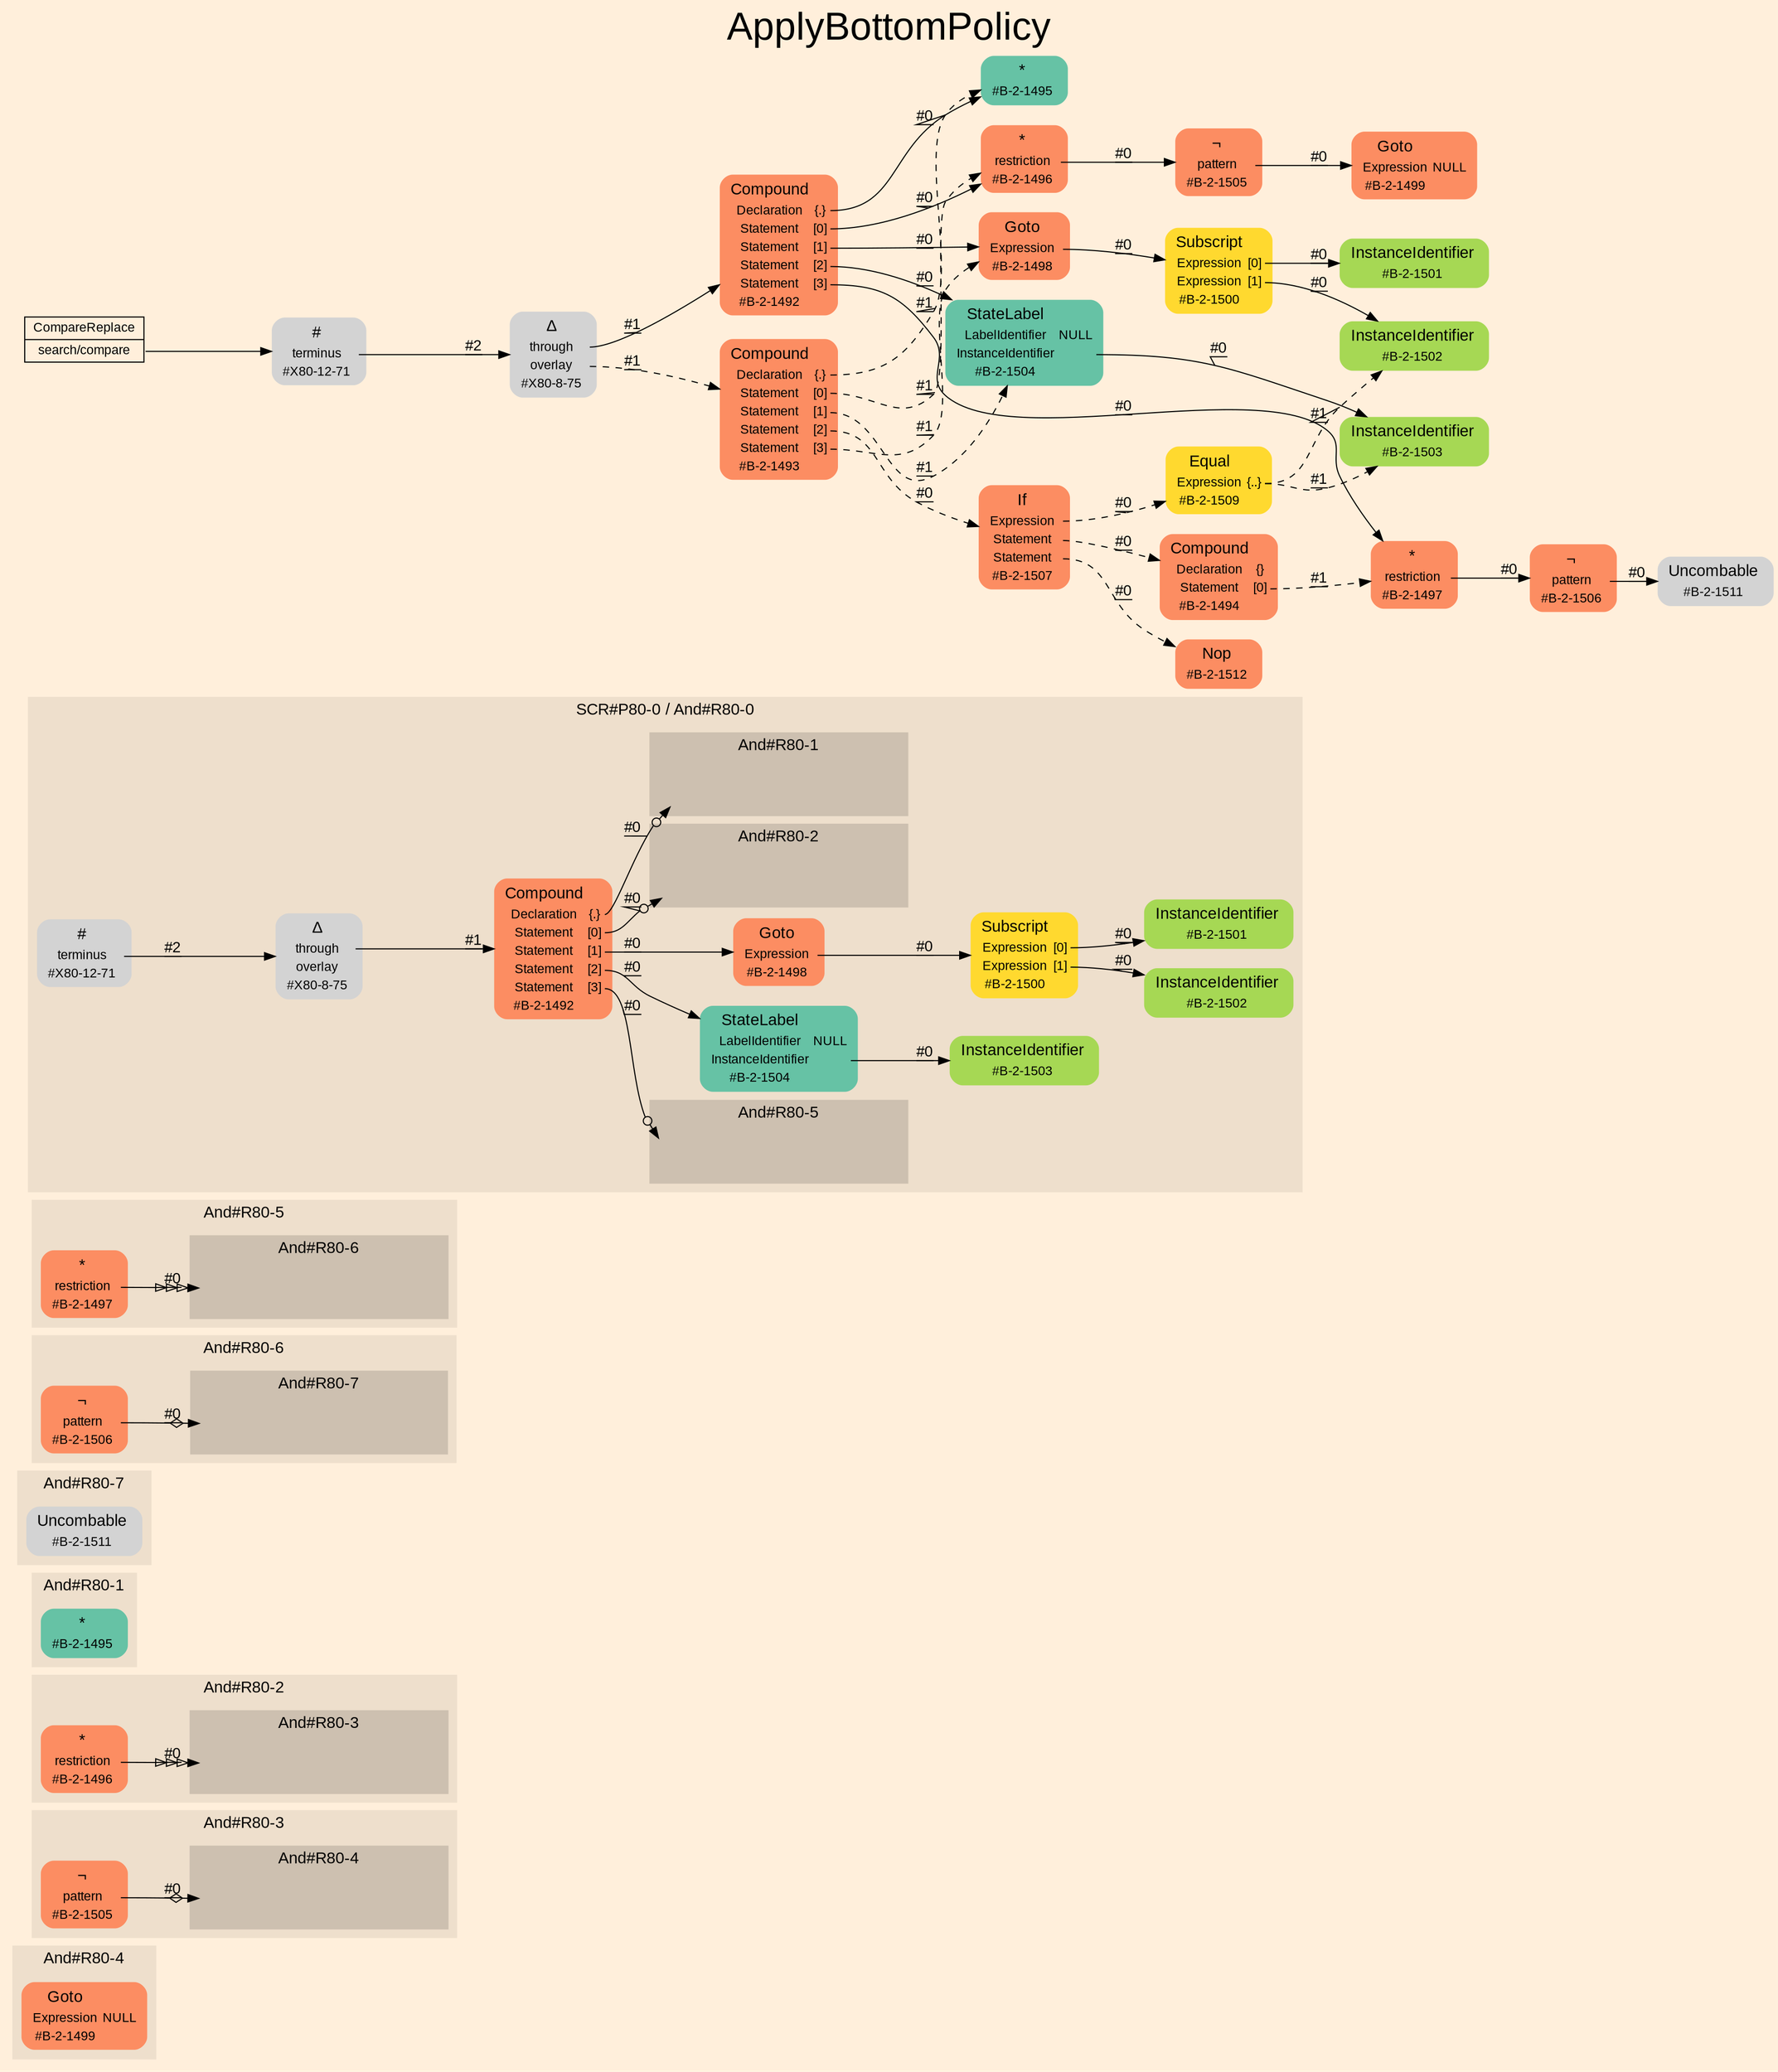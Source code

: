 digraph "ApplyBottomPolicy" {
label = "ApplyBottomPolicy"
labelloc = t
fontsize = "36"
graph [
    rankdir = "LR"
    ranksep = 0.3
    bgcolor = antiquewhite1
    color = black
    fontcolor = black
    fontname = "Arial"
];
node [
    fontname = "Arial"
];
edge [
    fontname = "Arial"
];

// -------------------- figure And#R80-4 --------------------
// -------- region And#R80-4 ----------
subgraph "clusterAnd#R80-4" {
    label = "And#R80-4"
    style = "filled"
    color = antiquewhite2
    fontsize = "15"
    "And#R80-4/#B-2-1499" [
        // -------- block And#R80-4/#B-2-1499 ----------
        shape = "plaintext"
        fillcolor = "/set28/2"
        label = <<TABLE BORDER="0" CELLBORDER="0" CELLSPACING="0">
         <TR><TD><FONT POINT-SIZE="15.0">Goto</FONT></TD><TD></TD></TR>
         <TR><TD>Expression</TD><TD PORT="port0">NULL</TD></TR>
         <TR><TD>#B-2-1499</TD><TD PORT="port1"></TD></TR>
        </TABLE>>
        style = "rounded,filled"
        fontsize = "12"
    ];
    
}


// -------------------- figure And#R80-3 --------------------
// -------- region And#R80-3 ----------
subgraph "clusterAnd#R80-3" {
    label = "And#R80-3"
    style = "filled"
    color = antiquewhite2
    fontsize = "15"
    "And#R80-3/#B-2-1505" [
        // -------- block And#R80-3/#B-2-1505 ----------
        shape = "plaintext"
        fillcolor = "/set28/2"
        label = <<TABLE BORDER="0" CELLBORDER="0" CELLSPACING="0">
         <TR><TD><FONT POINT-SIZE="15.0">¬</FONT></TD><TD></TD></TR>
         <TR><TD>pattern</TD><TD PORT="port0"></TD></TR>
         <TR><TD>#B-2-1505</TD><TD PORT="port1"></TD></TR>
        </TABLE>>
        style = "rounded,filled"
        fontsize = "12"
    ];
    
    // -------- region And#R80-3/And#R80-4 ----------
    subgraph "clusterAnd#R80-3/And#R80-4" {
        label = "And#R80-4"
        style = "filled"
        color = antiquewhite3
        fontsize = "15"
        "And#R80-3/And#R80-4/#B-2-1499" [
            // -------- block And#R80-3/And#R80-4/#B-2-1499 ----------
            shape = none
            fillcolor = "/set28/2"
            style = "invisible"
        ];
        
    }
    
}

"And#R80-3/#B-2-1505":port0 -> "And#R80-3/And#R80-4/#B-2-1499" [
    arrowhead="normalnoneodiamond"
    label = "#0"
    decorate = true
    color = black
    fontcolor = black
];


// -------------------- figure And#R80-2 --------------------
// -------- region And#R80-2 ----------
subgraph "clusterAnd#R80-2" {
    label = "And#R80-2"
    style = "filled"
    color = antiquewhite2
    fontsize = "15"
    "And#R80-2/#B-2-1496" [
        // -------- block And#R80-2/#B-2-1496 ----------
        shape = "plaintext"
        fillcolor = "/set28/2"
        label = <<TABLE BORDER="0" CELLBORDER="0" CELLSPACING="0">
         <TR><TD><FONT POINT-SIZE="15.0">*</FONT></TD><TD></TD></TR>
         <TR><TD>restriction</TD><TD PORT="port0"></TD></TR>
         <TR><TD>#B-2-1496</TD><TD PORT="port1"></TD></TR>
        </TABLE>>
        style = "rounded,filled"
        fontsize = "12"
    ];
    
    // -------- region And#R80-2/And#R80-3 ----------
    subgraph "clusterAnd#R80-2/And#R80-3" {
        label = "And#R80-3"
        style = "filled"
        color = antiquewhite3
        fontsize = "15"
        "And#R80-2/And#R80-3/#B-2-1505" [
            // -------- block And#R80-2/And#R80-3/#B-2-1505 ----------
            shape = none
            fillcolor = "/set28/2"
            style = "invisible"
        ];
        
    }
    
}

"And#R80-2/#B-2-1496":port0 -> "And#R80-2/And#R80-3/#B-2-1505" [
    arrowhead="normalonormalonormalonormal"
    label = "#0"
    decorate = true
    color = black
    fontcolor = black
];


// -------------------- figure And#R80-1 --------------------
// -------- region And#R80-1 ----------
subgraph "clusterAnd#R80-1" {
    label = "And#R80-1"
    style = "filled"
    color = antiquewhite2
    fontsize = "15"
    "And#R80-1/#B-2-1495" [
        // -------- block And#R80-1/#B-2-1495 ----------
        shape = "plaintext"
        fillcolor = "/set28/1"
        label = <<TABLE BORDER="0" CELLBORDER="0" CELLSPACING="0">
         <TR><TD><FONT POINT-SIZE="15.0">*</FONT></TD><TD></TD></TR>
         <TR><TD>#B-2-1495</TD><TD PORT="port0"></TD></TR>
        </TABLE>>
        style = "rounded,filled"
        fontsize = "12"
    ];
    
}


// -------------------- figure And#R80-7 --------------------
// -------- region And#R80-7 ----------
subgraph "clusterAnd#R80-7" {
    label = "And#R80-7"
    style = "filled"
    color = antiquewhite2
    fontsize = "15"
    "And#R80-7/#B-2-1511" [
        // -------- block And#R80-7/#B-2-1511 ----------
        shape = "plaintext"
        label = <<TABLE BORDER="0" CELLBORDER="0" CELLSPACING="0">
         <TR><TD><FONT POINT-SIZE="15.0">Uncombable</FONT></TD><TD></TD></TR>
         <TR><TD>#B-2-1511</TD><TD PORT="port0"></TD></TR>
        </TABLE>>
        style = "rounded,filled"
        fontsize = "12"
    ];
    
}


// -------------------- figure And#R80-6 --------------------
// -------- region And#R80-6 ----------
subgraph "clusterAnd#R80-6" {
    label = "And#R80-6"
    style = "filled"
    color = antiquewhite2
    fontsize = "15"
    "And#R80-6/#B-2-1506" [
        // -------- block And#R80-6/#B-2-1506 ----------
        shape = "plaintext"
        fillcolor = "/set28/2"
        label = <<TABLE BORDER="0" CELLBORDER="0" CELLSPACING="0">
         <TR><TD><FONT POINT-SIZE="15.0">¬</FONT></TD><TD></TD></TR>
         <TR><TD>pattern</TD><TD PORT="port0"></TD></TR>
         <TR><TD>#B-2-1506</TD><TD PORT="port1"></TD></TR>
        </TABLE>>
        style = "rounded,filled"
        fontsize = "12"
    ];
    
    // -------- region And#R80-6/And#R80-7 ----------
    subgraph "clusterAnd#R80-6/And#R80-7" {
        label = "And#R80-7"
        style = "filled"
        color = antiquewhite3
        fontsize = "15"
        "And#R80-6/And#R80-7/#B-2-1511" [
            // -------- block And#R80-6/And#R80-7/#B-2-1511 ----------
            shape = none
            style = "invisible"
        ];
        
    }
    
}

"And#R80-6/#B-2-1506":port0 -> "And#R80-6/And#R80-7/#B-2-1511" [
    arrowhead="normalnoneodiamond"
    label = "#0"
    decorate = true
    color = black
    fontcolor = black
];


// -------------------- figure And#R80-5 --------------------
// -------- region And#R80-5 ----------
subgraph "clusterAnd#R80-5" {
    label = "And#R80-5"
    style = "filled"
    color = antiquewhite2
    fontsize = "15"
    "And#R80-5/#B-2-1497" [
        // -------- block And#R80-5/#B-2-1497 ----------
        shape = "plaintext"
        fillcolor = "/set28/2"
        label = <<TABLE BORDER="0" CELLBORDER="0" CELLSPACING="0">
         <TR><TD><FONT POINT-SIZE="15.0">*</FONT></TD><TD></TD></TR>
         <TR><TD>restriction</TD><TD PORT="port0"></TD></TR>
         <TR><TD>#B-2-1497</TD><TD PORT="port1"></TD></TR>
        </TABLE>>
        style = "rounded,filled"
        fontsize = "12"
    ];
    
    // -------- region And#R80-5/And#R80-6 ----------
    subgraph "clusterAnd#R80-5/And#R80-6" {
        label = "And#R80-6"
        style = "filled"
        color = antiquewhite3
        fontsize = "15"
        "And#R80-5/And#R80-6/#B-2-1506" [
            // -------- block And#R80-5/And#R80-6/#B-2-1506 ----------
            shape = none
            fillcolor = "/set28/2"
            style = "invisible"
        ];
        
    }
    
}

"And#R80-5/#B-2-1497":port0 -> "And#R80-5/And#R80-6/#B-2-1506" [
    arrowhead="normalonormalonormalonormal"
    label = "#0"
    decorate = true
    color = black
    fontcolor = black
];


// -------------------- figure And#R80-0 --------------------
// -------- region And#R80-0 ----------
subgraph "clusterAnd#R80-0" {
    label = "SCR#P80-0 / And#R80-0"
    style = "filled"
    color = antiquewhite2
    fontsize = "15"
    "And#R80-0/#B-2-1502" [
        // -------- block And#R80-0/#B-2-1502 ----------
        shape = "plaintext"
        fillcolor = "/set28/5"
        label = <<TABLE BORDER="0" CELLBORDER="0" CELLSPACING="0">
         <TR><TD><FONT POINT-SIZE="15.0">InstanceIdentifier</FONT></TD><TD></TD></TR>
         <TR><TD>#B-2-1502</TD><TD PORT="port0"></TD></TR>
        </TABLE>>
        style = "rounded,filled"
        fontsize = "12"
    ];
    
    "And#R80-0/#X80-12-71" [
        // -------- block And#R80-0/#X80-12-71 ----------
        shape = "plaintext"
        label = <<TABLE BORDER="0" CELLBORDER="0" CELLSPACING="0">
         <TR><TD><FONT POINT-SIZE="15.0">#</FONT></TD><TD></TD></TR>
         <TR><TD>terminus</TD><TD PORT="port0"></TD></TR>
         <TR><TD>#X80-12-71</TD><TD PORT="port1"></TD></TR>
        </TABLE>>
        style = "rounded,filled"
        fontsize = "12"
    ];
    
    "And#R80-0/#B-2-1500" [
        // -------- block And#R80-0/#B-2-1500 ----------
        shape = "plaintext"
        fillcolor = "/set28/6"
        label = <<TABLE BORDER="0" CELLBORDER="0" CELLSPACING="0">
         <TR><TD><FONT POINT-SIZE="15.0">Subscript</FONT></TD><TD></TD></TR>
         <TR><TD>Expression</TD><TD PORT="port0">[0]</TD></TR>
         <TR><TD>Expression</TD><TD PORT="port1">[1]</TD></TR>
         <TR><TD>#B-2-1500</TD><TD PORT="port2"></TD></TR>
        </TABLE>>
        style = "rounded,filled"
        fontsize = "12"
    ];
    
    "And#R80-0/#X80-8-75" [
        // -------- block And#R80-0/#X80-8-75 ----------
        shape = "plaintext"
        label = <<TABLE BORDER="0" CELLBORDER="0" CELLSPACING="0">
         <TR><TD><FONT POINT-SIZE="15.0">Δ</FONT></TD><TD></TD></TR>
         <TR><TD>through</TD><TD PORT="port0"></TD></TR>
         <TR><TD>overlay</TD><TD PORT="port1"></TD></TR>
         <TR><TD>#X80-8-75</TD><TD PORT="port2"></TD></TR>
        </TABLE>>
        style = "rounded,filled"
        fontsize = "12"
    ];
    
    "And#R80-0/#B-2-1492" [
        // -------- block And#R80-0/#B-2-1492 ----------
        shape = "plaintext"
        fillcolor = "/set28/2"
        label = <<TABLE BORDER="0" CELLBORDER="0" CELLSPACING="0">
         <TR><TD><FONT POINT-SIZE="15.0">Compound</FONT></TD><TD></TD></TR>
         <TR><TD>Declaration</TD><TD PORT="port0">{.}</TD></TR>
         <TR><TD>Statement</TD><TD PORT="port1">[0]</TD></TR>
         <TR><TD>Statement</TD><TD PORT="port2">[1]</TD></TR>
         <TR><TD>Statement</TD><TD PORT="port3">[2]</TD></TR>
         <TR><TD>Statement</TD><TD PORT="port4">[3]</TD></TR>
         <TR><TD>#B-2-1492</TD><TD PORT="port5"></TD></TR>
        </TABLE>>
        style = "rounded,filled"
        fontsize = "12"
    ];
    
    "And#R80-0/#B-2-1504" [
        // -------- block And#R80-0/#B-2-1504 ----------
        shape = "plaintext"
        fillcolor = "/set28/1"
        label = <<TABLE BORDER="0" CELLBORDER="0" CELLSPACING="0">
         <TR><TD><FONT POINT-SIZE="15.0">StateLabel</FONT></TD><TD></TD></TR>
         <TR><TD>LabelIdentifier</TD><TD PORT="port0">NULL</TD></TR>
         <TR><TD>InstanceIdentifier</TD><TD PORT="port1"></TD></TR>
         <TR><TD>#B-2-1504</TD><TD PORT="port2"></TD></TR>
        </TABLE>>
        style = "rounded,filled"
        fontsize = "12"
    ];
    
    "And#R80-0/#B-2-1501" [
        // -------- block And#R80-0/#B-2-1501 ----------
        shape = "plaintext"
        fillcolor = "/set28/5"
        label = <<TABLE BORDER="0" CELLBORDER="0" CELLSPACING="0">
         <TR><TD><FONT POINT-SIZE="15.0">InstanceIdentifier</FONT></TD><TD></TD></TR>
         <TR><TD>#B-2-1501</TD><TD PORT="port0"></TD></TR>
        </TABLE>>
        style = "rounded,filled"
        fontsize = "12"
    ];
    
    "And#R80-0/#B-2-1498" [
        // -------- block And#R80-0/#B-2-1498 ----------
        shape = "plaintext"
        fillcolor = "/set28/2"
        label = <<TABLE BORDER="0" CELLBORDER="0" CELLSPACING="0">
         <TR><TD><FONT POINT-SIZE="15.0">Goto</FONT></TD><TD></TD></TR>
         <TR><TD>Expression</TD><TD PORT="port0"></TD></TR>
         <TR><TD>#B-2-1498</TD><TD PORT="port1"></TD></TR>
        </TABLE>>
        style = "rounded,filled"
        fontsize = "12"
    ];
    
    "And#R80-0/#B-2-1503" [
        // -------- block And#R80-0/#B-2-1503 ----------
        shape = "plaintext"
        fillcolor = "/set28/5"
        label = <<TABLE BORDER="0" CELLBORDER="0" CELLSPACING="0">
         <TR><TD><FONT POINT-SIZE="15.0">InstanceIdentifier</FONT></TD><TD></TD></TR>
         <TR><TD>#B-2-1503</TD><TD PORT="port0"></TD></TR>
        </TABLE>>
        style = "rounded,filled"
        fontsize = "12"
    ];
    
    // -------- region And#R80-0/And#R80-1 ----------
    subgraph "clusterAnd#R80-0/And#R80-1" {
        label = "And#R80-1"
        style = "filled"
        color = antiquewhite3
        fontsize = "15"
        "And#R80-0/And#R80-1/#B-2-1495" [
            // -------- block And#R80-0/And#R80-1/#B-2-1495 ----------
            shape = none
            fillcolor = "/set28/1"
            style = "invisible"
        ];
        
    }
    
    // -------- region And#R80-0/And#R80-2 ----------
    subgraph "clusterAnd#R80-0/And#R80-2" {
        label = "And#R80-2"
        style = "filled"
        color = antiquewhite3
        fontsize = "15"
        "And#R80-0/And#R80-2/#B-2-1496" [
            // -------- block And#R80-0/And#R80-2/#B-2-1496 ----------
            shape = none
            fillcolor = "/set28/2"
            style = "invisible"
        ];
        
    }
    
    // -------- region And#R80-0/And#R80-5 ----------
    subgraph "clusterAnd#R80-0/And#R80-5" {
        label = "And#R80-5"
        style = "filled"
        color = antiquewhite3
        fontsize = "15"
        "And#R80-0/And#R80-5/#B-2-1497" [
            // -------- block And#R80-0/And#R80-5/#B-2-1497 ----------
            shape = none
            fillcolor = "/set28/2"
            style = "invisible"
        ];
        
    }
    
}

"And#R80-0/#X80-12-71":port0 -> "And#R80-0/#X80-8-75" [
    label = "#2"
    decorate = true
    color = black
    fontcolor = black
];

"And#R80-0/#B-2-1500":port0 -> "And#R80-0/#B-2-1501" [
    label = "#0"
    decorate = true
    color = black
    fontcolor = black
];

"And#R80-0/#B-2-1500":port1 -> "And#R80-0/#B-2-1502" [
    label = "#0"
    decorate = true
    color = black
    fontcolor = black
];

"And#R80-0/#X80-8-75":port0 -> "And#R80-0/#B-2-1492" [
    label = "#1"
    decorate = true
    color = black
    fontcolor = black
];

"And#R80-0/#B-2-1492":port0 -> "And#R80-0/And#R80-1/#B-2-1495" [
    arrowhead="normalnoneodot"
    label = "#0"
    decorate = true
    color = black
    fontcolor = black
];

"And#R80-0/#B-2-1492":port1 -> "And#R80-0/And#R80-2/#B-2-1496" [
    arrowhead="normalnoneodot"
    label = "#0"
    decorate = true
    color = black
    fontcolor = black
];

"And#R80-0/#B-2-1492":port2 -> "And#R80-0/#B-2-1498" [
    label = "#0"
    decorate = true
    color = black
    fontcolor = black
];

"And#R80-0/#B-2-1492":port3 -> "And#R80-0/#B-2-1504" [
    label = "#0"
    decorate = true
    color = black
    fontcolor = black
];

"And#R80-0/#B-2-1492":port4 -> "And#R80-0/And#R80-5/#B-2-1497" [
    arrowhead="normalnoneodot"
    label = "#0"
    decorate = true
    color = black
    fontcolor = black
];

"And#R80-0/#B-2-1504":port1 -> "And#R80-0/#B-2-1503" [
    label = "#0"
    decorate = true
    color = black
    fontcolor = black
];

"And#R80-0/#B-2-1498":port0 -> "And#R80-0/#B-2-1500" [
    label = "#0"
    decorate = true
    color = black
    fontcolor = black
];


// -------------------- transformation figure --------------------
"CR#X80-10-80" [
    // -------- block CR#X80-10-80 ----------
    shape = "record"
    fillcolor = antiquewhite1
    label = "<fixed> CompareReplace | <port0> search/compare"
    style = "filled"
    fontsize = "12"
    color = black
    fontcolor = black
];

"#X80-12-71" [
    // -------- block #X80-12-71 ----------
    shape = "plaintext"
    label = <<TABLE BORDER="0" CELLBORDER="0" CELLSPACING="0">
     <TR><TD><FONT POINT-SIZE="15.0">#</FONT></TD><TD></TD></TR>
     <TR><TD>terminus</TD><TD PORT="port0"></TD></TR>
     <TR><TD>#X80-12-71</TD><TD PORT="port1"></TD></TR>
    </TABLE>>
    style = "rounded,filled"
    fontsize = "12"
];

"#X80-8-75" [
    // -------- block #X80-8-75 ----------
    shape = "plaintext"
    label = <<TABLE BORDER="0" CELLBORDER="0" CELLSPACING="0">
     <TR><TD><FONT POINT-SIZE="15.0">Δ</FONT></TD><TD></TD></TR>
     <TR><TD>through</TD><TD PORT="port0"></TD></TR>
     <TR><TD>overlay</TD><TD PORT="port1"></TD></TR>
     <TR><TD>#X80-8-75</TD><TD PORT="port2"></TD></TR>
    </TABLE>>
    style = "rounded,filled"
    fontsize = "12"
];

"#B-2-1492" [
    // -------- block #B-2-1492 ----------
    shape = "plaintext"
    fillcolor = "/set28/2"
    label = <<TABLE BORDER="0" CELLBORDER="0" CELLSPACING="0">
     <TR><TD><FONT POINT-SIZE="15.0">Compound</FONT></TD><TD></TD></TR>
     <TR><TD>Declaration</TD><TD PORT="port0">{.}</TD></TR>
     <TR><TD>Statement</TD><TD PORT="port1">[0]</TD></TR>
     <TR><TD>Statement</TD><TD PORT="port2">[1]</TD></TR>
     <TR><TD>Statement</TD><TD PORT="port3">[2]</TD></TR>
     <TR><TD>Statement</TD><TD PORT="port4">[3]</TD></TR>
     <TR><TD>#B-2-1492</TD><TD PORT="port5"></TD></TR>
    </TABLE>>
    style = "rounded,filled"
    fontsize = "12"
];

"#B-2-1495" [
    // -------- block #B-2-1495 ----------
    shape = "plaintext"
    fillcolor = "/set28/1"
    label = <<TABLE BORDER="0" CELLBORDER="0" CELLSPACING="0">
     <TR><TD><FONT POINT-SIZE="15.0">*</FONT></TD><TD></TD></TR>
     <TR><TD>#B-2-1495</TD><TD PORT="port0"></TD></TR>
    </TABLE>>
    style = "rounded,filled"
    fontsize = "12"
];

"#B-2-1496" [
    // -------- block #B-2-1496 ----------
    shape = "plaintext"
    fillcolor = "/set28/2"
    label = <<TABLE BORDER="0" CELLBORDER="0" CELLSPACING="0">
     <TR><TD><FONT POINT-SIZE="15.0">*</FONT></TD><TD></TD></TR>
     <TR><TD>restriction</TD><TD PORT="port0"></TD></TR>
     <TR><TD>#B-2-1496</TD><TD PORT="port1"></TD></TR>
    </TABLE>>
    style = "rounded,filled"
    fontsize = "12"
];

"#B-2-1505" [
    // -------- block #B-2-1505 ----------
    shape = "plaintext"
    fillcolor = "/set28/2"
    label = <<TABLE BORDER="0" CELLBORDER="0" CELLSPACING="0">
     <TR><TD><FONT POINT-SIZE="15.0">¬</FONT></TD><TD></TD></TR>
     <TR><TD>pattern</TD><TD PORT="port0"></TD></TR>
     <TR><TD>#B-2-1505</TD><TD PORT="port1"></TD></TR>
    </TABLE>>
    style = "rounded,filled"
    fontsize = "12"
];

"#B-2-1499" [
    // -------- block #B-2-1499 ----------
    shape = "plaintext"
    fillcolor = "/set28/2"
    label = <<TABLE BORDER="0" CELLBORDER="0" CELLSPACING="0">
     <TR><TD><FONT POINT-SIZE="15.0">Goto</FONT></TD><TD></TD></TR>
     <TR><TD>Expression</TD><TD PORT="port0">NULL</TD></TR>
     <TR><TD>#B-2-1499</TD><TD PORT="port1"></TD></TR>
    </TABLE>>
    style = "rounded,filled"
    fontsize = "12"
];

"#B-2-1498" [
    // -------- block #B-2-1498 ----------
    shape = "plaintext"
    fillcolor = "/set28/2"
    label = <<TABLE BORDER="0" CELLBORDER="0" CELLSPACING="0">
     <TR><TD><FONT POINT-SIZE="15.0">Goto</FONT></TD><TD></TD></TR>
     <TR><TD>Expression</TD><TD PORT="port0"></TD></TR>
     <TR><TD>#B-2-1498</TD><TD PORT="port1"></TD></TR>
    </TABLE>>
    style = "rounded,filled"
    fontsize = "12"
];

"#B-2-1500" [
    // -------- block #B-2-1500 ----------
    shape = "plaintext"
    fillcolor = "/set28/6"
    label = <<TABLE BORDER="0" CELLBORDER="0" CELLSPACING="0">
     <TR><TD><FONT POINT-SIZE="15.0">Subscript</FONT></TD><TD></TD></TR>
     <TR><TD>Expression</TD><TD PORT="port0">[0]</TD></TR>
     <TR><TD>Expression</TD><TD PORT="port1">[1]</TD></TR>
     <TR><TD>#B-2-1500</TD><TD PORT="port2"></TD></TR>
    </TABLE>>
    style = "rounded,filled"
    fontsize = "12"
];

"#B-2-1501" [
    // -------- block #B-2-1501 ----------
    shape = "plaintext"
    fillcolor = "/set28/5"
    label = <<TABLE BORDER="0" CELLBORDER="0" CELLSPACING="0">
     <TR><TD><FONT POINT-SIZE="15.0">InstanceIdentifier</FONT></TD><TD></TD></TR>
     <TR><TD>#B-2-1501</TD><TD PORT="port0"></TD></TR>
    </TABLE>>
    style = "rounded,filled"
    fontsize = "12"
];

"#B-2-1502" [
    // -------- block #B-2-1502 ----------
    shape = "plaintext"
    fillcolor = "/set28/5"
    label = <<TABLE BORDER="0" CELLBORDER="0" CELLSPACING="0">
     <TR><TD><FONT POINT-SIZE="15.0">InstanceIdentifier</FONT></TD><TD></TD></TR>
     <TR><TD>#B-2-1502</TD><TD PORT="port0"></TD></TR>
    </TABLE>>
    style = "rounded,filled"
    fontsize = "12"
];

"#B-2-1504" [
    // -------- block #B-2-1504 ----------
    shape = "plaintext"
    fillcolor = "/set28/1"
    label = <<TABLE BORDER="0" CELLBORDER="0" CELLSPACING="0">
     <TR><TD><FONT POINT-SIZE="15.0">StateLabel</FONT></TD><TD></TD></TR>
     <TR><TD>LabelIdentifier</TD><TD PORT="port0">NULL</TD></TR>
     <TR><TD>InstanceIdentifier</TD><TD PORT="port1"></TD></TR>
     <TR><TD>#B-2-1504</TD><TD PORT="port2"></TD></TR>
    </TABLE>>
    style = "rounded,filled"
    fontsize = "12"
];

"#B-2-1503" [
    // -------- block #B-2-1503 ----------
    shape = "plaintext"
    fillcolor = "/set28/5"
    label = <<TABLE BORDER="0" CELLBORDER="0" CELLSPACING="0">
     <TR><TD><FONT POINT-SIZE="15.0">InstanceIdentifier</FONT></TD><TD></TD></TR>
     <TR><TD>#B-2-1503</TD><TD PORT="port0"></TD></TR>
    </TABLE>>
    style = "rounded,filled"
    fontsize = "12"
];

"#B-2-1497" [
    // -------- block #B-2-1497 ----------
    shape = "plaintext"
    fillcolor = "/set28/2"
    label = <<TABLE BORDER="0" CELLBORDER="0" CELLSPACING="0">
     <TR><TD><FONT POINT-SIZE="15.0">*</FONT></TD><TD></TD></TR>
     <TR><TD>restriction</TD><TD PORT="port0"></TD></TR>
     <TR><TD>#B-2-1497</TD><TD PORT="port1"></TD></TR>
    </TABLE>>
    style = "rounded,filled"
    fontsize = "12"
];

"#B-2-1506" [
    // -------- block #B-2-1506 ----------
    shape = "plaintext"
    fillcolor = "/set28/2"
    label = <<TABLE BORDER="0" CELLBORDER="0" CELLSPACING="0">
     <TR><TD><FONT POINT-SIZE="15.0">¬</FONT></TD><TD></TD></TR>
     <TR><TD>pattern</TD><TD PORT="port0"></TD></TR>
     <TR><TD>#B-2-1506</TD><TD PORT="port1"></TD></TR>
    </TABLE>>
    style = "rounded,filled"
    fontsize = "12"
];

"#B-2-1511" [
    // -------- block #B-2-1511 ----------
    shape = "plaintext"
    label = <<TABLE BORDER="0" CELLBORDER="0" CELLSPACING="0">
     <TR><TD><FONT POINT-SIZE="15.0">Uncombable</FONT></TD><TD></TD></TR>
     <TR><TD>#B-2-1511</TD><TD PORT="port0"></TD></TR>
    </TABLE>>
    style = "rounded,filled"
    fontsize = "12"
];

"#B-2-1493" [
    // -------- block #B-2-1493 ----------
    shape = "plaintext"
    fillcolor = "/set28/2"
    label = <<TABLE BORDER="0" CELLBORDER="0" CELLSPACING="0">
     <TR><TD><FONT POINT-SIZE="15.0">Compound</FONT></TD><TD></TD></TR>
     <TR><TD>Declaration</TD><TD PORT="port0">{.}</TD></TR>
     <TR><TD>Statement</TD><TD PORT="port1">[0]</TD></TR>
     <TR><TD>Statement</TD><TD PORT="port2">[1]</TD></TR>
     <TR><TD>Statement</TD><TD PORT="port3">[2]</TD></TR>
     <TR><TD>Statement</TD><TD PORT="port4">[3]</TD></TR>
     <TR><TD>#B-2-1493</TD><TD PORT="port5"></TD></TR>
    </TABLE>>
    style = "rounded,filled"
    fontsize = "12"
];

"#B-2-1507" [
    // -------- block #B-2-1507 ----------
    shape = "plaintext"
    fillcolor = "/set28/2"
    label = <<TABLE BORDER="0" CELLBORDER="0" CELLSPACING="0">
     <TR><TD><FONT POINT-SIZE="15.0">If</FONT></TD><TD></TD></TR>
     <TR><TD>Expression</TD><TD PORT="port0"></TD></TR>
     <TR><TD>Statement</TD><TD PORT="port1"></TD></TR>
     <TR><TD>Statement</TD><TD PORT="port2"></TD></TR>
     <TR><TD>#B-2-1507</TD><TD PORT="port3"></TD></TR>
    </TABLE>>
    style = "rounded,filled"
    fontsize = "12"
];

"#B-2-1509" [
    // -------- block #B-2-1509 ----------
    shape = "plaintext"
    fillcolor = "/set28/6"
    label = <<TABLE BORDER="0" CELLBORDER="0" CELLSPACING="0">
     <TR><TD><FONT POINT-SIZE="15.0">Equal</FONT></TD><TD></TD></TR>
     <TR><TD>Expression</TD><TD PORT="port0">{..}</TD></TR>
     <TR><TD>#B-2-1509</TD><TD PORT="port1"></TD></TR>
    </TABLE>>
    style = "rounded,filled"
    fontsize = "12"
];

"#B-2-1494" [
    // -------- block #B-2-1494 ----------
    shape = "plaintext"
    fillcolor = "/set28/2"
    label = <<TABLE BORDER="0" CELLBORDER="0" CELLSPACING="0">
     <TR><TD><FONT POINT-SIZE="15.0">Compound</FONT></TD><TD></TD></TR>
     <TR><TD>Declaration</TD><TD PORT="port0">{}</TD></TR>
     <TR><TD>Statement</TD><TD PORT="port1">[0]</TD></TR>
     <TR><TD>#B-2-1494</TD><TD PORT="port2"></TD></TR>
    </TABLE>>
    style = "rounded,filled"
    fontsize = "12"
];

"#B-2-1512" [
    // -------- block #B-2-1512 ----------
    shape = "plaintext"
    fillcolor = "/set28/2"
    label = <<TABLE BORDER="0" CELLBORDER="0" CELLSPACING="0">
     <TR><TD><FONT POINT-SIZE="15.0">Nop</FONT></TD><TD></TD></TR>
     <TR><TD>#B-2-1512</TD><TD PORT="port0"></TD></TR>
    </TABLE>>
    style = "rounded,filled"
    fontsize = "12"
];

"CR#X80-10-80":port0 -> "#X80-12-71" [
    label = ""
    decorate = true
    color = black
    fontcolor = black
];

"#X80-12-71":port0 -> "#X80-8-75" [
    label = "#2"
    decorate = true
    color = black
    fontcolor = black
];

"#X80-8-75":port0 -> "#B-2-1492" [
    label = "#1"
    decorate = true
    color = black
    fontcolor = black
];

"#X80-8-75":port1 -> "#B-2-1493" [
    style="dashed"
    label = "#1"
    decorate = true
    color = black
    fontcolor = black
];

"#B-2-1492":port0 -> "#B-2-1495" [
    label = "#0"
    decorate = true
    color = black
    fontcolor = black
];

"#B-2-1492":port1 -> "#B-2-1496" [
    label = "#0"
    decorate = true
    color = black
    fontcolor = black
];

"#B-2-1492":port2 -> "#B-2-1498" [
    label = "#0"
    decorate = true
    color = black
    fontcolor = black
];

"#B-2-1492":port3 -> "#B-2-1504" [
    label = "#0"
    decorate = true
    color = black
    fontcolor = black
];

"#B-2-1492":port4 -> "#B-2-1497" [
    label = "#0"
    decorate = true
    color = black
    fontcolor = black
];

"#B-2-1496":port0 -> "#B-2-1505" [
    label = "#0"
    decorate = true
    color = black
    fontcolor = black
];

"#B-2-1505":port0 -> "#B-2-1499" [
    label = "#0"
    decorate = true
    color = black
    fontcolor = black
];

"#B-2-1498":port0 -> "#B-2-1500" [
    label = "#0"
    decorate = true
    color = black
    fontcolor = black
];

"#B-2-1500":port0 -> "#B-2-1501" [
    label = "#0"
    decorate = true
    color = black
    fontcolor = black
];

"#B-2-1500":port1 -> "#B-2-1502" [
    label = "#0"
    decorate = true
    color = black
    fontcolor = black
];

"#B-2-1504":port1 -> "#B-2-1503" [
    label = "#0"
    decorate = true
    color = black
    fontcolor = black
];

"#B-2-1497":port0 -> "#B-2-1506" [
    label = "#0"
    decorate = true
    color = black
    fontcolor = black
];

"#B-2-1506":port0 -> "#B-2-1511" [
    label = "#0"
    decorate = true
    color = black
    fontcolor = black
];

"#B-2-1493":port0 -> "#B-2-1495" [
    style="dashed"
    label = "#1"
    decorate = true
    color = black
    fontcolor = black
];

"#B-2-1493":port1 -> "#B-2-1496" [
    style="dashed"
    label = "#1"
    decorate = true
    color = black
    fontcolor = black
];

"#B-2-1493":port2 -> "#B-2-1504" [
    style="dashed"
    label = "#1"
    decorate = true
    color = black
    fontcolor = black
];

"#B-2-1493":port3 -> "#B-2-1507" [
    style="dashed"
    label = "#0"
    decorate = true
    color = black
    fontcolor = black
];

"#B-2-1493":port4 -> "#B-2-1498" [
    style="dashed"
    label = "#1"
    decorate = true
    color = black
    fontcolor = black
];

"#B-2-1507":port0 -> "#B-2-1509" [
    style="dashed"
    label = "#0"
    decorate = true
    color = black
    fontcolor = black
];

"#B-2-1507":port1 -> "#B-2-1494" [
    style="dashed"
    label = "#0"
    decorate = true
    color = black
    fontcolor = black
];

"#B-2-1507":port2 -> "#B-2-1512" [
    style="dashed"
    label = "#0"
    decorate = true
    color = black
    fontcolor = black
];

"#B-2-1509":port0 -> "#B-2-1502" [
    style="dashed"
    label = "#1"
    decorate = true
    color = black
    fontcolor = black
];

"#B-2-1509":port0 -> "#B-2-1503" [
    style="dashed"
    label = "#1"
    decorate = true
    color = black
    fontcolor = black
];

"#B-2-1494":port1 -> "#B-2-1497" [
    style="dashed"
    label = "#1"
    decorate = true
    color = black
    fontcolor = black
];


}
